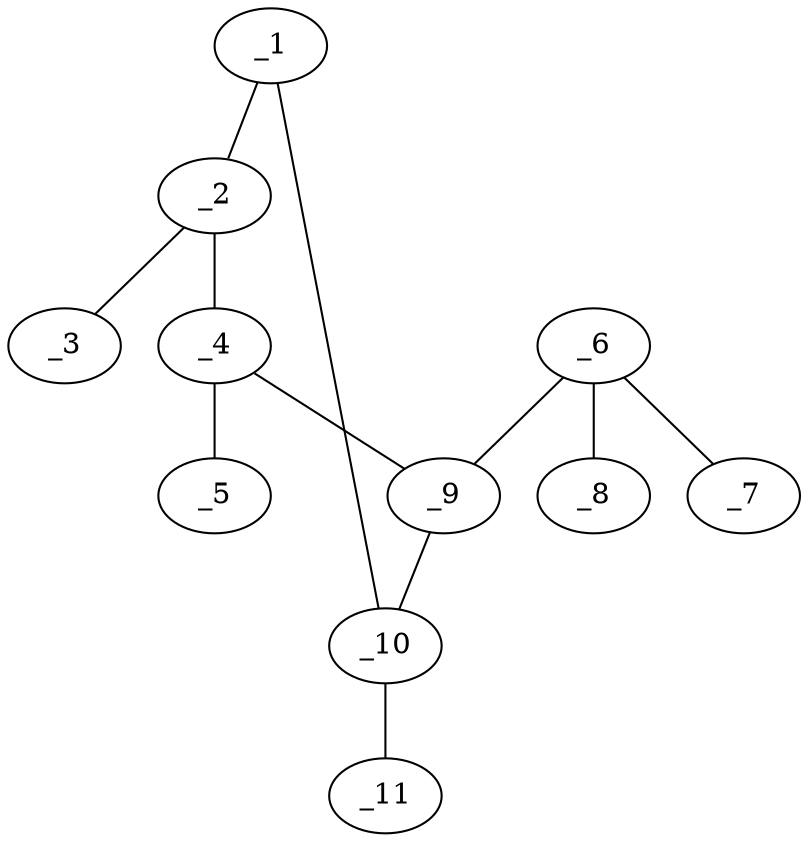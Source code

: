graph molid630915 {
	_1	 [charge=0,
		chem=4,
		symbol="N  ",
		x="4.2601",
		y="-1.1149"];
	_2	 [charge=0,
		chem=1,
		symbol="C  ",
		x="3.2601",
		y="-1.1149"];
	_1 -- _2	 [valence=1];
	_10	 [charge=0,
		chem=1,
		symbol="C  ",
		x="4.5691",
		y="-0.1639"];
	_1 -- _10	 [valence=1];
	_3	 [charge=0,
		chem=2,
		symbol="O  ",
		x="2.6723",
		y="-1.9239"];
	_2 -- _3	 [valence=2];
	_4	 [charge=0,
		chem=1,
		symbol="C  ",
		x="2.9511",
		y="-0.1639"];
	_2 -- _4	 [valence=1];
	_5	 [charge=0,
		chem=2,
		symbol="O  ",
		x=2,
		y="0.1452"];
	_4 -- _5	 [valence=2];
	_9	 [charge=0,
		chem=1,
		symbol="C  ",
		x="3.7601",
		y="0.4239"];
	_4 -- _9	 [valence=1];
	_6	 [charge=0,
		chem=1,
		symbol="C  ",
		x="3.7601",
		y="1.4239"];
	_7	 [charge=0,
		chem=2,
		symbol="O  ",
		x="4.6261",
		y="1.9239"];
	_6 -- _7	 [valence=2];
	_8	 [charge=0,
		chem=1,
		symbol="C  ",
		x="2.8941",
		y="1.9239"];
	_6 -- _8	 [valence=1];
	_6 -- _9	 [valence=1];
	_9 -- _10	 [valence=1];
	_11	 [charge=0,
		chem=2,
		symbol="O  ",
		x="5.5201",
		y="0.1452"];
	_10 -- _11	 [valence=2];
}
